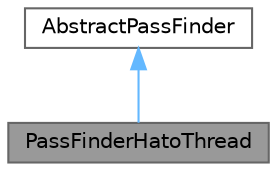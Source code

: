 digraph "PassFinderHatoThread"
{
 // LATEX_PDF_SIZE
  bgcolor="transparent";
  edge [fontname=Helvetica,fontsize=10,labelfontname=Helvetica,labelfontsize=10];
  node [fontname=Helvetica,fontsize=10,shape=box,height=0.2,width=0.4];
  Node1 [id="Node000001",label="PassFinderHatoThread",height=0.2,width=0.4,color="gray40", fillcolor="grey60", style="filled", fontcolor="black",tooltip="パス探索クラス"];
  Node2 -> Node1 [id="edge1_Node000001_Node000002",dir="back",color="steelblue1",style="solid",tooltip=" "];
  Node2 [id="Node000002",label="AbstractPassFinder",height=0.2,width=0.4,color="gray40", fillcolor="white", style="filled",URL="$class_abstract_pass_finder.html",tooltip="グラフ探索を行うクラスの抽象クラス．実体は作成できないのでこれを継承してたクラスを使うこと．"];
}
